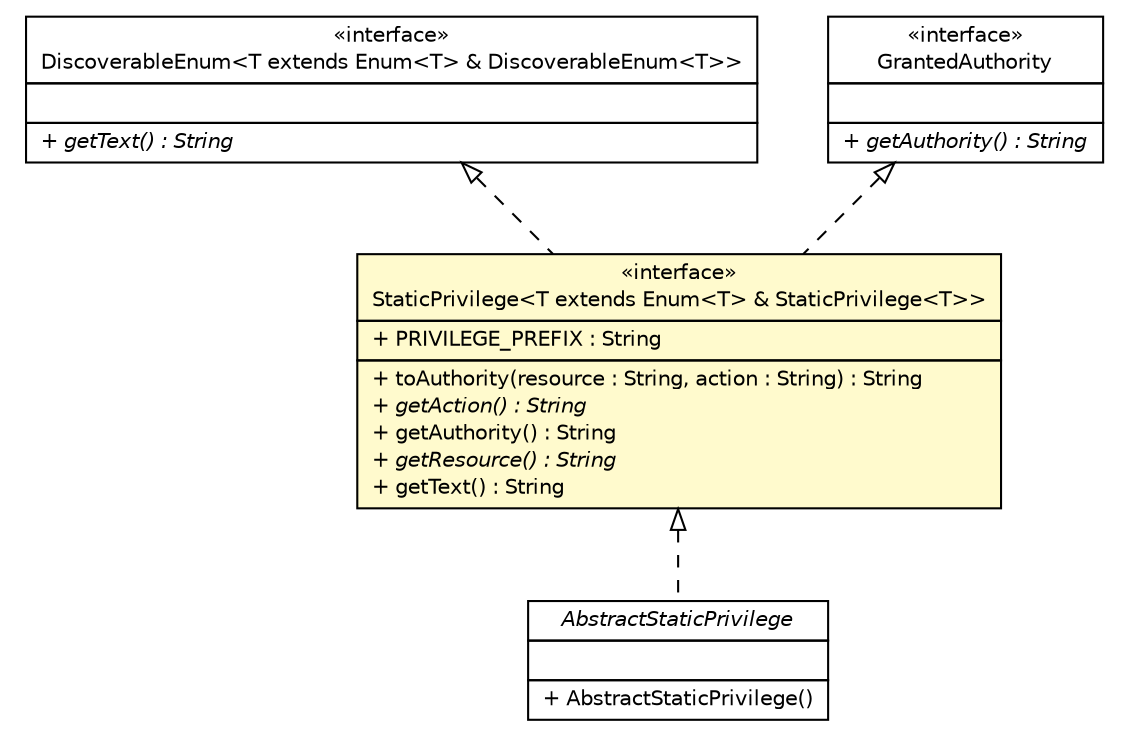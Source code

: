 #!/usr/local/bin/dot
#
# Class diagram 
# Generated by UMLGraph version R5_6-24-gf6e263 (http://www.umlgraph.org/)
#

digraph G {
	edge [fontname="Helvetica",fontsize=10,labelfontname="Helvetica",labelfontsize=10];
	node [fontname="Helvetica",fontsize=10,shape=plaintext];
	nodesep=0.25;
	ranksep=0.5;
	// com.yirendai.oss.lib.security.api.AbstractStaticPrivilege
	c3820 [label=<<table title="com.yirendai.oss.lib.security.api.AbstractStaticPrivilege" border="0" cellborder="1" cellspacing="0" cellpadding="2" port="p" href="./AbstractStaticPrivilege.html">
		<tr><td><table border="0" cellspacing="0" cellpadding="1">
<tr><td align="center" balign="center"><font face="Helvetica-Oblique"> AbstractStaticPrivilege </font></td></tr>
		</table></td></tr>
		<tr><td><table border="0" cellspacing="0" cellpadding="1">
<tr><td align="left" balign="left">  </td></tr>
		</table></td></tr>
		<tr><td><table border="0" cellspacing="0" cellpadding="1">
<tr><td align="left" balign="left"> + AbstractStaticPrivilege() </td></tr>
		</table></td></tr>
		</table>>, URL="./AbstractStaticPrivilege.html", fontname="Helvetica", fontcolor="black", fontsize=10.0];
	// com.yirendai.oss.lib.security.api.StaticPrivilege<T extends java.lang.Enum<T> & com.yirendai.oss.lib.security.api.StaticPrivilege<T>>
	c3825 [label=<<table title="com.yirendai.oss.lib.security.api.StaticPrivilege" border="0" cellborder="1" cellspacing="0" cellpadding="2" port="p" bgcolor="lemonChiffon" href="./StaticPrivilege.html">
		<tr><td><table border="0" cellspacing="0" cellpadding="1">
<tr><td align="center" balign="center"> &#171;interface&#187; </td></tr>
<tr><td align="center" balign="center"> StaticPrivilege&lt;T extends Enum&lt;T&gt; &amp; StaticPrivilege&lt;T&gt;&gt; </td></tr>
		</table></td></tr>
		<tr><td><table border="0" cellspacing="0" cellpadding="1">
<tr><td align="left" balign="left"> + PRIVILEGE_PREFIX : String </td></tr>
		</table></td></tr>
		<tr><td><table border="0" cellspacing="0" cellpadding="1">
<tr><td align="left" balign="left"> + toAuthority(resource : String, action : String) : String </td></tr>
<tr><td align="left" balign="left"><font face="Helvetica-Oblique" point-size="10.0"> + getAction() : String </font></td></tr>
<tr><td align="left" balign="left"> + getAuthority() : String </td></tr>
<tr><td align="left" balign="left"><font face="Helvetica-Oblique" point-size="10.0"> + getResource() : String </font></td></tr>
<tr><td align="left" balign="left"> + getText() : String </td></tr>
		</table></td></tr>
		</table>>, URL="./StaticPrivilege.html", fontname="Helvetica", fontcolor="black", fontsize=10.0];
	//com.yirendai.oss.lib.security.api.AbstractStaticPrivilege implements com.yirendai.oss.lib.security.api.StaticPrivilege<T extends java.lang.Enum<T> & com.yirendai.oss.lib.security.api.StaticPrivilege<T>>
	c3825:p -> c3820:p [dir=back,arrowtail=empty,style=dashed];
	//com.yirendai.oss.lib.security.api.StaticPrivilege<T extends java.lang.Enum<T> & com.yirendai.oss.lib.security.api.StaticPrivilege<T>> implements com.yirendai.oss.lib.common.DiscoverableEnum<T extends java.lang.Enum<T> & com.yirendai.oss.lib.common.DiscoverableEnum<T>>
	c3878:p -> c3825:p [dir=back,arrowtail=empty,style=dashed];
	//com.yirendai.oss.lib.security.api.StaticPrivilege<T extends java.lang.Enum<T> & com.yirendai.oss.lib.security.api.StaticPrivilege<T>> implements org.springframework.security.core.GrantedAuthority
	c3879:p -> c3825:p [dir=back,arrowtail=empty,style=dashed];
	// com.yirendai.oss.lib.common.DiscoverableEnum<T extends java.lang.Enum<T> & com.yirendai.oss.lib.common.DiscoverableEnum<T>>
	c3878 [label=<<table title="com.yirendai.oss.lib.common.DiscoverableEnum" border="0" cellborder="1" cellspacing="0" cellpadding="2" port="p" href="http://java.sun.com/j2se/1.4.2/docs/api/com/yirendai/oss/lib/common/DiscoverableEnum.html">
		<tr><td><table border="0" cellspacing="0" cellpadding="1">
<tr><td align="center" balign="center"> &#171;interface&#187; </td></tr>
<tr><td align="center" balign="center"> DiscoverableEnum&lt;T extends Enum&lt;T&gt; &amp; DiscoverableEnum&lt;T&gt;&gt; </td></tr>
		</table></td></tr>
		<tr><td><table border="0" cellspacing="0" cellpadding="1">
<tr><td align="left" balign="left">  </td></tr>
		</table></td></tr>
		<tr><td><table border="0" cellspacing="0" cellpadding="1">
<tr><td align="left" balign="left"><font face="Helvetica-Oblique" point-size="10.0"> + getText() : String </font></td></tr>
		</table></td></tr>
		</table>>, URL="http://java.sun.com/j2se/1.4.2/docs/api/com/yirendai/oss/lib/common/DiscoverableEnum.html", fontname="Helvetica", fontcolor="black", fontsize=10.0];
	// org.springframework.security.core.GrantedAuthority
	c3879 [label=<<table title="org.springframework.security.core.GrantedAuthority" border="0" cellborder="1" cellspacing="0" cellpadding="2" port="p" href="http://java.sun.com/j2se/1.4.2/docs/api/org/springframework/security/core/GrantedAuthority.html">
		<tr><td><table border="0" cellspacing="0" cellpadding="1">
<tr><td align="center" balign="center"> &#171;interface&#187; </td></tr>
<tr><td align="center" balign="center"> GrantedAuthority </td></tr>
		</table></td></tr>
		<tr><td><table border="0" cellspacing="0" cellpadding="1">
<tr><td align="left" balign="left">  </td></tr>
		</table></td></tr>
		<tr><td><table border="0" cellspacing="0" cellpadding="1">
<tr><td align="left" balign="left"><font face="Helvetica-Oblique" point-size="10.0"> + getAuthority() : String </font></td></tr>
		</table></td></tr>
		</table>>, URL="http://java.sun.com/j2se/1.4.2/docs/api/org/springframework/security/core/GrantedAuthority.html", fontname="Helvetica", fontcolor="black", fontsize=10.0];
}

